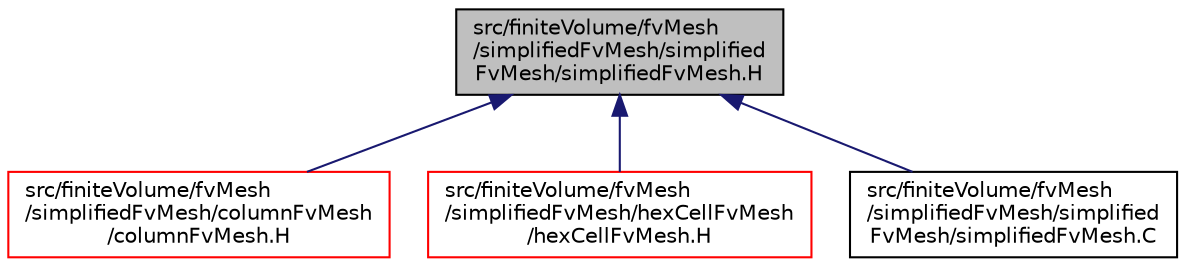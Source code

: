 digraph "src/finiteVolume/fvMesh/simplifiedFvMesh/simplifiedFvMesh/simplifiedFvMesh.H"
{
  bgcolor="transparent";
  edge [fontname="Helvetica",fontsize="10",labelfontname="Helvetica",labelfontsize="10"];
  node [fontname="Helvetica",fontsize="10",shape=record];
  Node1 [label="src/finiteVolume/fvMesh\l/simplifiedFvMesh/simplified\lFvMesh/simplifiedFvMesh.H",height=0.2,width=0.4,color="black", fillcolor="grey75", style="filled" fontcolor="black"];
  Node1 -> Node2 [dir="back",color="midnightblue",fontsize="10",style="solid",fontname="Helvetica"];
  Node2 [label="src/finiteVolume/fvMesh\l/simplifiedFvMesh/columnFvMesh\l/columnFvMesh.H",height=0.2,width=0.4,color="red",URL="$columnFvMesh_8H.html"];
  Node1 -> Node3 [dir="back",color="midnightblue",fontsize="10",style="solid",fontname="Helvetica"];
  Node3 [label="src/finiteVolume/fvMesh\l/simplifiedFvMesh/hexCellFvMesh\l/hexCellFvMesh.H",height=0.2,width=0.4,color="red",URL="$hexCellFvMesh_8H.html"];
  Node1 -> Node4 [dir="back",color="midnightblue",fontsize="10",style="solid",fontname="Helvetica"];
  Node4 [label="src/finiteVolume/fvMesh\l/simplifiedFvMesh/simplified\lFvMesh/simplifiedFvMesh.C",height=0.2,width=0.4,color="black",URL="$simplifiedFvMesh_8C.html"];
}
